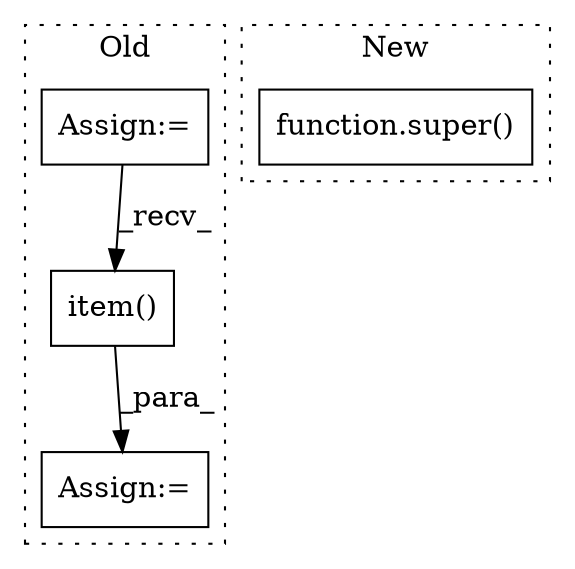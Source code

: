 digraph G {
subgraph cluster0 {
1 [label="item()" a="75" s="22008" l="11" shape="box"];
3 [label="Assign:=" a="68" s="21841" l="3" shape="box"];
4 [label="Assign:=" a="68" s="22004" l="4" shape="box"];
label = "Old";
style="dotted";
}
subgraph cluster1 {
2 [label="function.super()" a="75" s="20435" l="7" shape="box"];
label = "New";
style="dotted";
}
1 -> 4 [label="_para_"];
3 -> 1 [label="_recv_"];
}